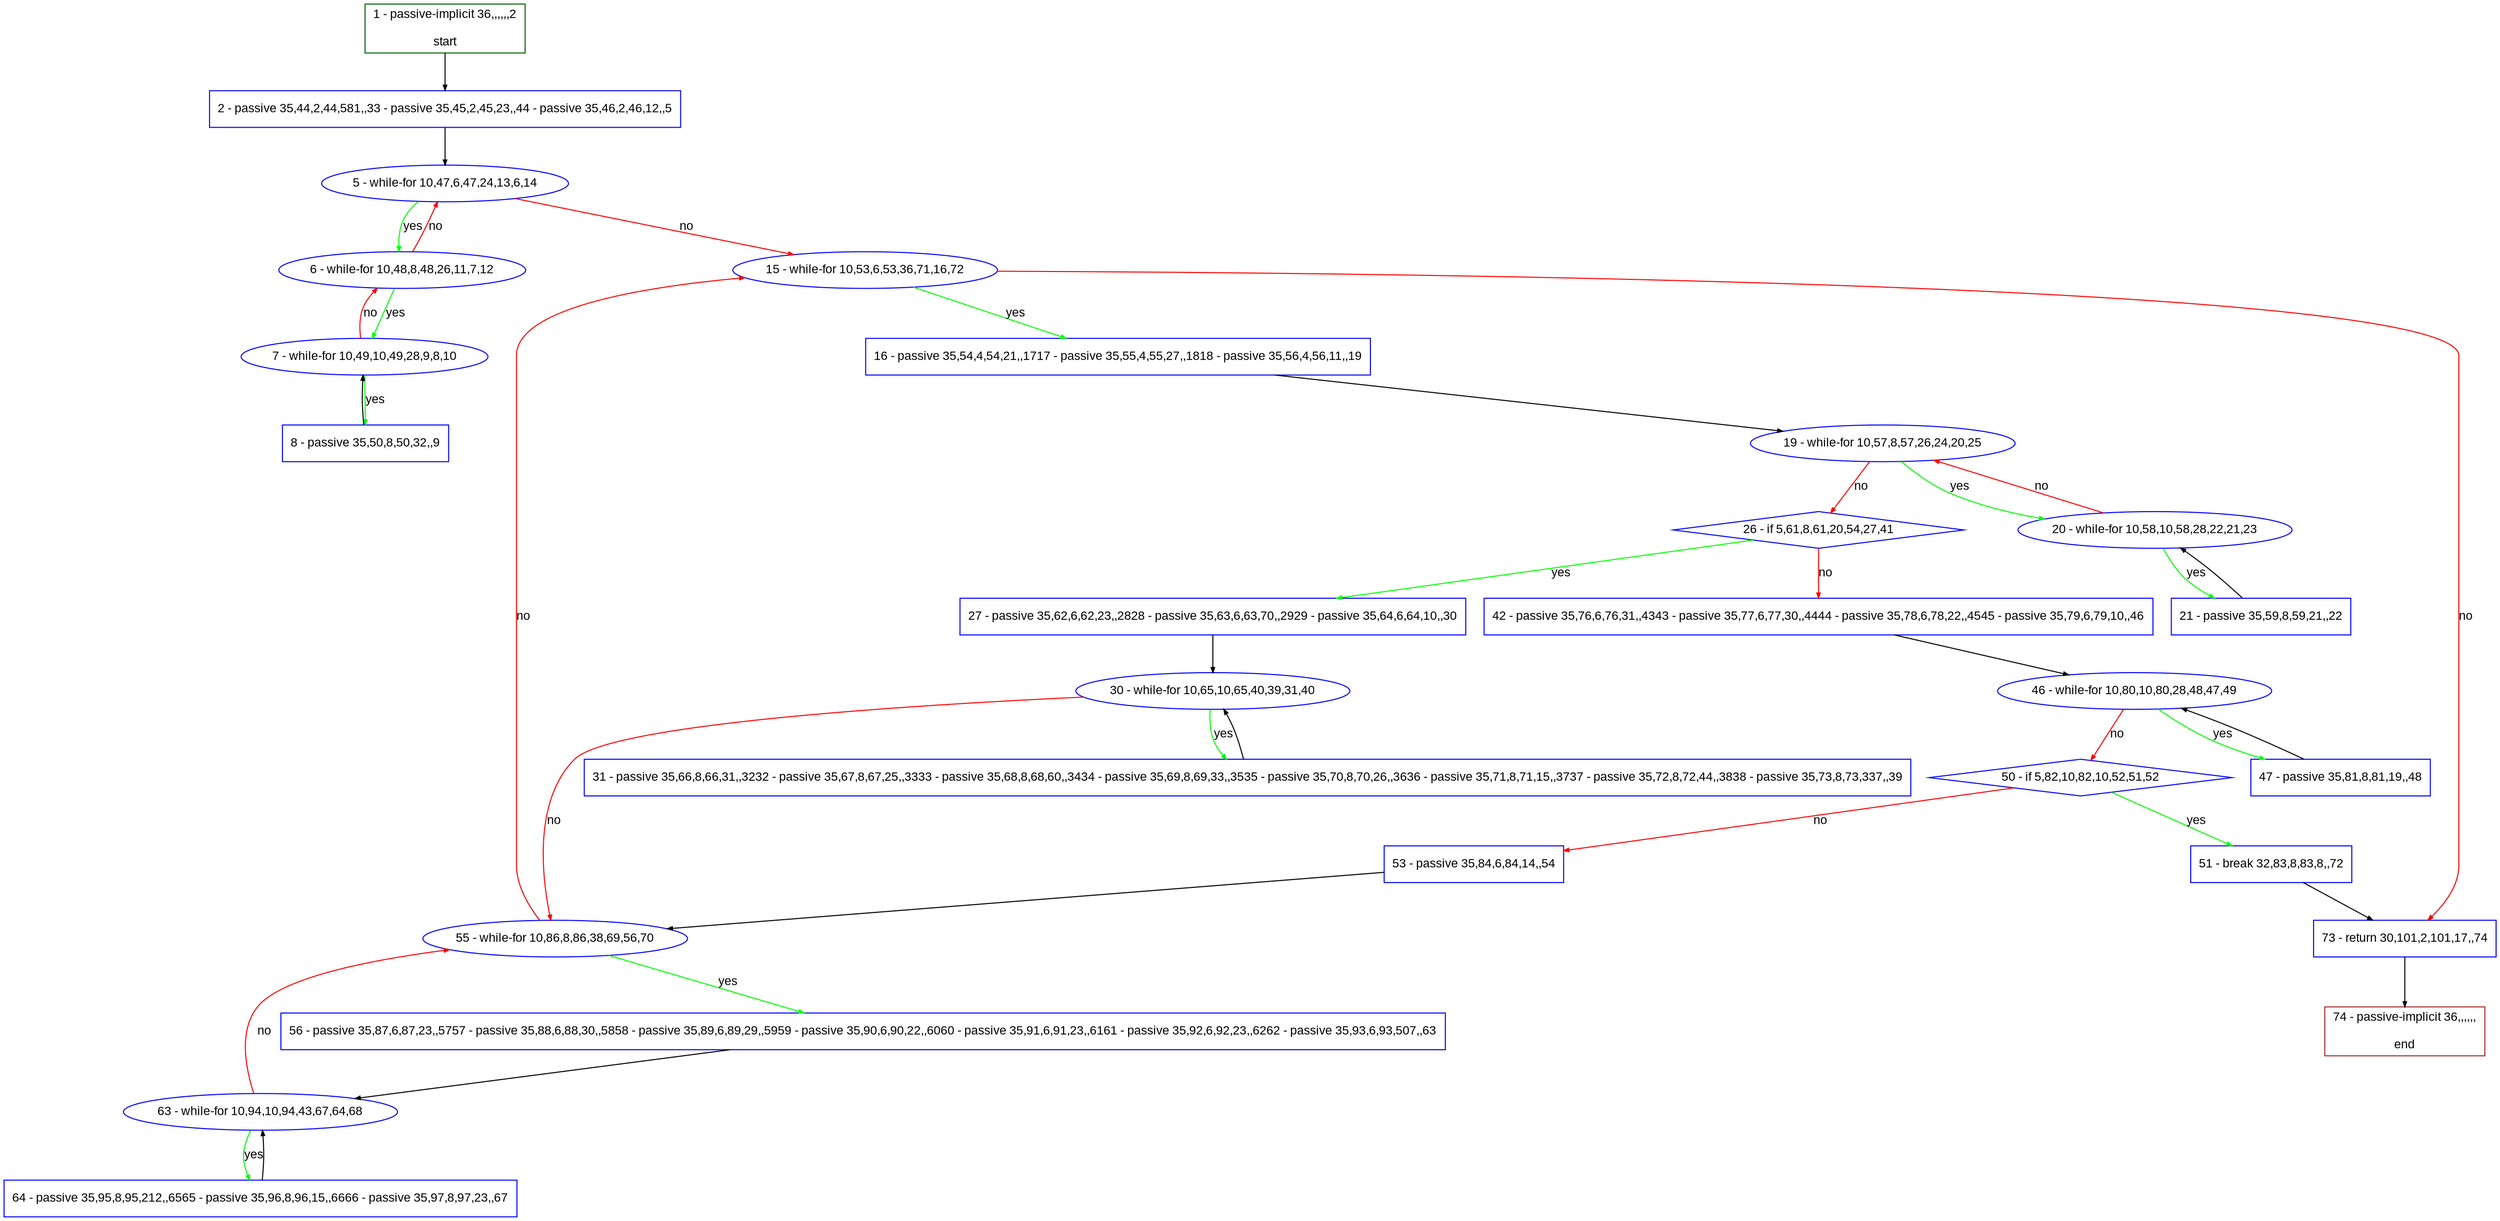 digraph "" {
  graph [pack="true", label="", fontsize="12", packmode="clust", fontname="Arial", fillcolor="#FFFFCC", bgcolor="white", style="rounded,filled", compound="true"];
  node [node_initialized="no", label="", color="grey", fontsize="12", fillcolor="white", fontname="Arial", style="filled", shape="rectangle", compound="true", fixedsize="false"];
  edge [fontcolor="black", arrowhead="normal", arrowtail="none", arrowsize="0.5", ltail="", label="", color="black", fontsize="12", lhead="", fontname="Arial", dir="forward", compound="true"];
  __N1 [label="2 - passive 35,44,2,44,581,,33 - passive 35,45,2,45,23,,44 - passive 35,46,2,46,12,,5", color="#0000ff", fillcolor="#ffffff", style="filled", shape="box"];
  __N2 [label="1 - passive-implicit 36,,,,,,2\n\nstart", color="#006400", fillcolor="#ffffff", style="filled", shape="box"];
  __N3 [label="5 - while-for 10,47,6,47,24,13,6,14", color="#0000ff", fillcolor="#ffffff", style="filled", shape="oval"];
  __N4 [label="6 - while-for 10,48,8,48,26,11,7,12", color="#0000ff", fillcolor="#ffffff", style="filled", shape="oval"];
  __N5 [label="15 - while-for 10,53,6,53,36,71,16,72", color="#0000ff", fillcolor="#ffffff", style="filled", shape="oval"];
  __N6 [label="7 - while-for 10,49,10,49,28,9,8,10", color="#0000ff", fillcolor="#ffffff", style="filled", shape="oval"];
  __N7 [label="8 - passive 35,50,8,50,32,,9", color="#0000ff", fillcolor="#ffffff", style="filled", shape="box"];
  __N8 [label="16 - passive 35,54,4,54,21,,1717 - passive 35,55,4,55,27,,1818 - passive 35,56,4,56,11,,19", color="#0000ff", fillcolor="#ffffff", style="filled", shape="box"];
  __N9 [label="73 - return 30,101,2,101,17,,74", color="#0000ff", fillcolor="#ffffff", style="filled", shape="box"];
  __N10 [label="19 - while-for 10,57,8,57,26,24,20,25", color="#0000ff", fillcolor="#ffffff", style="filled", shape="oval"];
  __N11 [label="20 - while-for 10,58,10,58,28,22,21,23", color="#0000ff", fillcolor="#ffffff", style="filled", shape="oval"];
  __N12 [label="26 - if 5,61,8,61,20,54,27,41", color="#0000ff", fillcolor="#ffffff", style="filled", shape="diamond"];
  __N13 [label="21 - passive 35,59,8,59,21,,22", color="#0000ff", fillcolor="#ffffff", style="filled", shape="box"];
  __N14 [label="27 - passive 35,62,6,62,23,,2828 - passive 35,63,6,63,70,,2929 - passive 35,64,6,64,10,,30", color="#0000ff", fillcolor="#ffffff", style="filled", shape="box"];
  __N15 [label="42 - passive 35,76,6,76,31,,4343 - passive 35,77,6,77,30,,4444 - passive 35,78,6,78,22,,4545 - passive 35,79,6,79,10,,46", color="#0000ff", fillcolor="#ffffff", style="filled", shape="box"];
  __N16 [label="30 - while-for 10,65,10,65,40,39,31,40", color="#0000ff", fillcolor="#ffffff", style="filled", shape="oval"];
  __N17 [label="31 - passive 35,66,8,66,31,,3232 - passive 35,67,8,67,25,,3333 - passive 35,68,8,68,60,,3434 - passive 35,69,8,69,33,,3535 - passive 35,70,8,70,26,,3636 - passive 35,71,8,71,15,,3737 - passive 35,72,8,72,44,,3838 - passive 35,73,8,73,337,,39", color="#0000ff", fillcolor="#ffffff", style="filled", shape="box"];
  __N18 [label="55 - while-for 10,86,8,86,38,69,56,70", color="#0000ff", fillcolor="#ffffff", style="filled", shape="oval"];
  __N19 [label="46 - while-for 10,80,10,80,28,48,47,49", color="#0000ff", fillcolor="#ffffff", style="filled", shape="oval"];
  __N20 [label="47 - passive 35,81,8,81,19,,48", color="#0000ff", fillcolor="#ffffff", style="filled", shape="box"];
  __N21 [label="50 - if 5,82,10,82,10,52,51,52", color="#0000ff", fillcolor="#ffffff", style="filled", shape="diamond"];
  __N22 [label="51 - break 32,83,8,83,8,,72", color="#0000ff", fillcolor="#ffffff", style="filled", shape="box"];
  __N23 [label="53 - passive 35,84,6,84,14,,54", color="#0000ff", fillcolor="#ffffff", style="filled", shape="box"];
  __N24 [label="56 - passive 35,87,6,87,23,,5757 - passive 35,88,6,88,30,,5858 - passive 35,89,6,89,29,,5959 - passive 35,90,6,90,22,,6060 - passive 35,91,6,91,23,,6161 - passive 35,92,6,92,23,,6262 - passive 35,93,6,93,507,,63", color="#0000ff", fillcolor="#ffffff", style="filled", shape="box"];
  __N25 [label="63 - while-for 10,94,10,94,43,67,64,68", color="#0000ff", fillcolor="#ffffff", style="filled", shape="oval"];
  __N26 [label="64 - passive 35,95,8,95,212,,6565 - passive 35,96,8,96,15,,6666 - passive 35,97,8,97,23,,67", color="#0000ff", fillcolor="#ffffff", style="filled", shape="box"];
  __N27 [label="74 - passive-implicit 36,,,,,,\n\nend", color="#a52a2a", fillcolor="#ffffff", style="filled", shape="box"];
  __N2 -> __N1 [arrowhead="normal", arrowtail="none", color="#000000", label="", dir="forward"];
  __N1 -> __N3 [arrowhead="normal", arrowtail="none", color="#000000", label="", dir="forward"];
  __N3 -> __N4 [arrowhead="normal", arrowtail="none", color="#00ff00", label="yes", dir="forward"];
  __N4 -> __N3 [arrowhead="normal", arrowtail="none", color="#ff0000", label="no", dir="forward"];
  __N3 -> __N5 [arrowhead="normal", arrowtail="none", color="#ff0000", label="no", dir="forward"];
  __N4 -> __N6 [arrowhead="normal", arrowtail="none", color="#00ff00", label="yes", dir="forward"];
  __N6 -> __N4 [arrowhead="normal", arrowtail="none", color="#ff0000", label="no", dir="forward"];
  __N6 -> __N7 [arrowhead="normal", arrowtail="none", color="#00ff00", label="yes", dir="forward"];
  __N7 -> __N6 [arrowhead="normal", arrowtail="none", color="#000000", label="", dir="forward"];
  __N5 -> __N8 [arrowhead="normal", arrowtail="none", color="#00ff00", label="yes", dir="forward"];
  __N5 -> __N9 [arrowhead="normal", arrowtail="none", color="#ff0000", label="no", dir="forward"];
  __N8 -> __N10 [arrowhead="normal", arrowtail="none", color="#000000", label="", dir="forward"];
  __N10 -> __N11 [arrowhead="normal", arrowtail="none", color="#00ff00", label="yes", dir="forward"];
  __N11 -> __N10 [arrowhead="normal", arrowtail="none", color="#ff0000", label="no", dir="forward"];
  __N10 -> __N12 [arrowhead="normal", arrowtail="none", color="#ff0000", label="no", dir="forward"];
  __N11 -> __N13 [arrowhead="normal", arrowtail="none", color="#00ff00", label="yes", dir="forward"];
  __N13 -> __N11 [arrowhead="normal", arrowtail="none", color="#000000", label="", dir="forward"];
  __N12 -> __N14 [arrowhead="normal", arrowtail="none", color="#00ff00", label="yes", dir="forward"];
  __N12 -> __N15 [arrowhead="normal", arrowtail="none", color="#ff0000", label="no", dir="forward"];
  __N14 -> __N16 [arrowhead="normal", arrowtail="none", color="#000000", label="", dir="forward"];
  __N16 -> __N17 [arrowhead="normal", arrowtail="none", color="#00ff00", label="yes", dir="forward"];
  __N17 -> __N16 [arrowhead="normal", arrowtail="none", color="#000000", label="", dir="forward"];
  __N16 -> __N18 [arrowhead="normal", arrowtail="none", color="#ff0000", label="no", dir="forward"];
  __N15 -> __N19 [arrowhead="normal", arrowtail="none", color="#000000", label="", dir="forward"];
  __N19 -> __N20 [arrowhead="normal", arrowtail="none", color="#00ff00", label="yes", dir="forward"];
  __N20 -> __N19 [arrowhead="normal", arrowtail="none", color="#000000", label="", dir="forward"];
  __N19 -> __N21 [arrowhead="normal", arrowtail="none", color="#ff0000", label="no", dir="forward"];
  __N21 -> __N22 [arrowhead="normal", arrowtail="none", color="#00ff00", label="yes", dir="forward"];
  __N21 -> __N23 [arrowhead="normal", arrowtail="none", color="#ff0000", label="no", dir="forward"];
  __N22 -> __N9 [arrowhead="normal", arrowtail="none", color="#000000", label="", dir="forward"];
  __N23 -> __N18 [arrowhead="normal", arrowtail="none", color="#000000", label="", dir="forward"];
  __N18 -> __N5 [arrowhead="normal", arrowtail="none", color="#ff0000", label="no", dir="forward"];
  __N18 -> __N24 [arrowhead="normal", arrowtail="none", color="#00ff00", label="yes", dir="forward"];
  __N24 -> __N25 [arrowhead="normal", arrowtail="none", color="#000000", label="", dir="forward"];
  __N25 -> __N18 [arrowhead="normal", arrowtail="none", color="#ff0000", label="no", dir="forward"];
  __N25 -> __N26 [arrowhead="normal", arrowtail="none", color="#00ff00", label="yes", dir="forward"];
  __N26 -> __N25 [arrowhead="normal", arrowtail="none", color="#000000", label="", dir="forward"];
  __N9 -> __N27 [arrowhead="normal", arrowtail="none", color="#000000", label="", dir="forward"];
}
